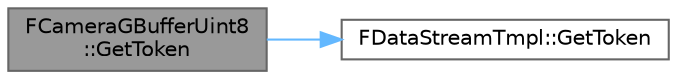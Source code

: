 digraph "FCameraGBufferUint8::GetToken"
{
 // INTERACTIVE_SVG=YES
 // LATEX_PDF_SIZE
  bgcolor="transparent";
  edge [fontname=Helvetica,fontsize=10,labelfontname=Helvetica,labelfontsize=10];
  node [fontname=Helvetica,fontsize=10,shape=box,height=0.2,width=0.4];
  rankdir="LR";
  Node1 [id="Node000001",label="FCameraGBufferUint8\l::GetToken",height=0.2,width=0.4,color="gray40", fillcolor="grey60", style="filled", fontcolor="black",tooltip="Return the token that allows subscribing to this sensor's stream."];
  Node1 -> Node2 [id="edge1_Node000001_Node000002",color="steelblue1",style="solid",tooltip=" "];
  Node2 [id="Node000002",label="FDataStreamTmpl::GetToken",height=0.2,width=0.4,color="grey40", fillcolor="white", style="filled",URL="$d4/d9c/classFDataStreamTmpl.html#a7db96eee247b6ab0bbaf6fe1fb48b4ef",tooltip="Return the token that allows subscribing to this stream."];
}
